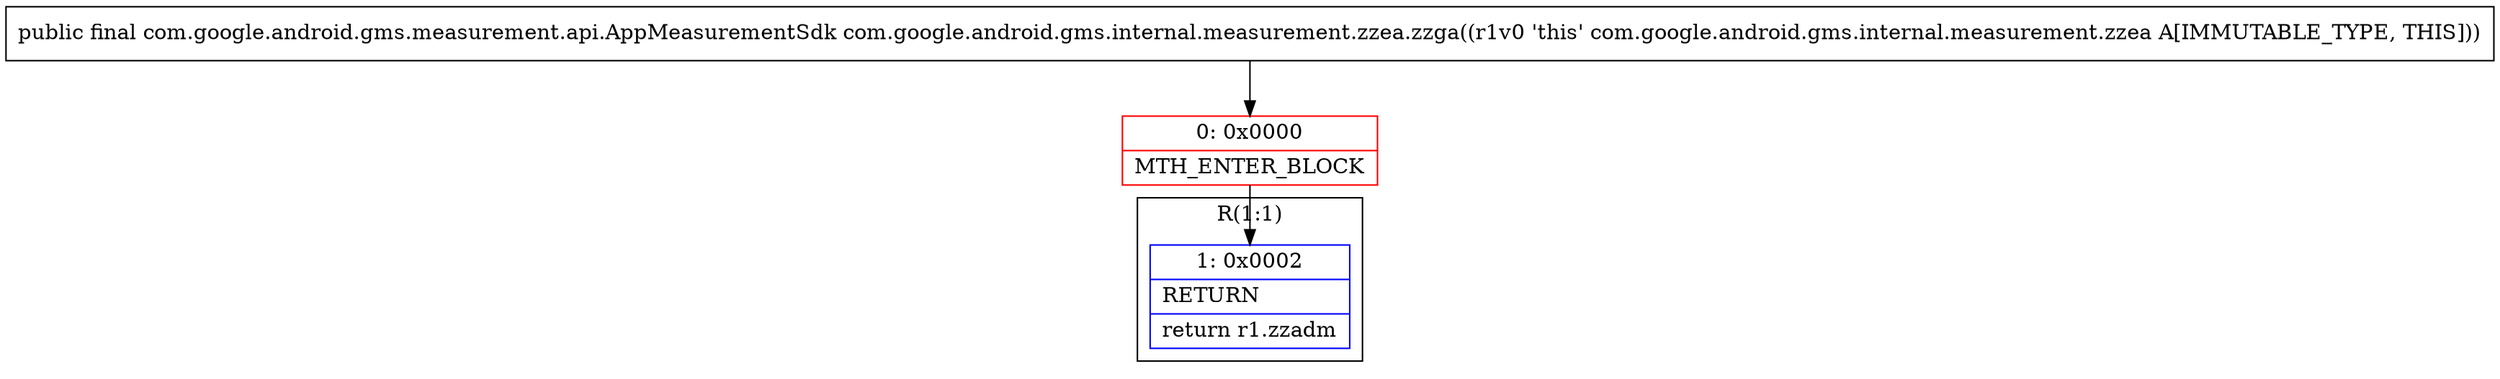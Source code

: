 digraph "CFG forcom.google.android.gms.internal.measurement.zzea.zzga()Lcom\/google\/android\/gms\/measurement\/api\/AppMeasurementSdk;" {
subgraph cluster_Region_934805529 {
label = "R(1:1)";
node [shape=record,color=blue];
Node_1 [shape=record,label="{1\:\ 0x0002|RETURN\l|return r1.zzadm\l}"];
}
Node_0 [shape=record,color=red,label="{0\:\ 0x0000|MTH_ENTER_BLOCK\l}"];
MethodNode[shape=record,label="{public final com.google.android.gms.measurement.api.AppMeasurementSdk com.google.android.gms.internal.measurement.zzea.zzga((r1v0 'this' com.google.android.gms.internal.measurement.zzea A[IMMUTABLE_TYPE, THIS])) }"];
MethodNode -> Node_0;
Node_0 -> Node_1;
}

